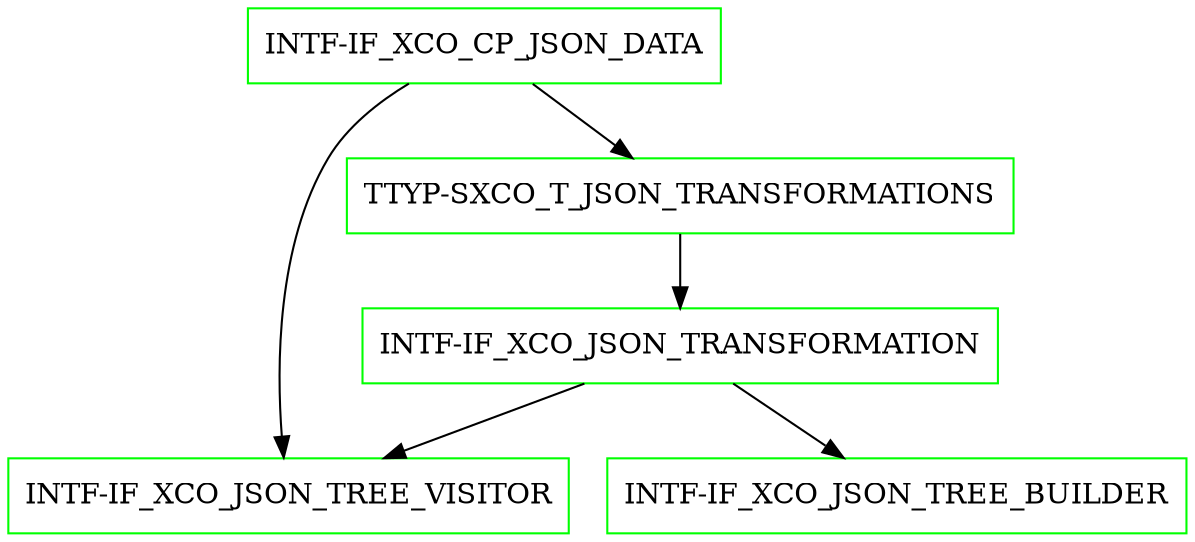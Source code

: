 digraph G {
  "INTF-IF_XCO_CP_JSON_DATA" [shape=box,color=green];
  "INTF-IF_XCO_JSON_TREE_VISITOR" [shape=box,color=green,URL="./INTF_IF_XCO_JSON_TREE_VISITOR.html"];
  "TTYP-SXCO_T_JSON_TRANSFORMATIONS" [shape=box,color=green,URL="./TTYP_SXCO_T_JSON_TRANSFORMATIONS.html"];
  "INTF-IF_XCO_JSON_TRANSFORMATION" [shape=box,color=green,URL="./INTF_IF_XCO_JSON_TRANSFORMATION.html"];
  "INTF-IF_XCO_JSON_TREE_BUILDER" [shape=box,color=green,URL="./INTF_IF_XCO_JSON_TREE_BUILDER.html"];
  "INTF-IF_XCO_CP_JSON_DATA" -> "TTYP-SXCO_T_JSON_TRANSFORMATIONS";
  "INTF-IF_XCO_CP_JSON_DATA" -> "INTF-IF_XCO_JSON_TREE_VISITOR";
  "TTYP-SXCO_T_JSON_TRANSFORMATIONS" -> "INTF-IF_XCO_JSON_TRANSFORMATION";
  "INTF-IF_XCO_JSON_TRANSFORMATION" -> "INTF-IF_XCO_JSON_TREE_BUILDER";
  "INTF-IF_XCO_JSON_TRANSFORMATION" -> "INTF-IF_XCO_JSON_TREE_VISITOR";
}
